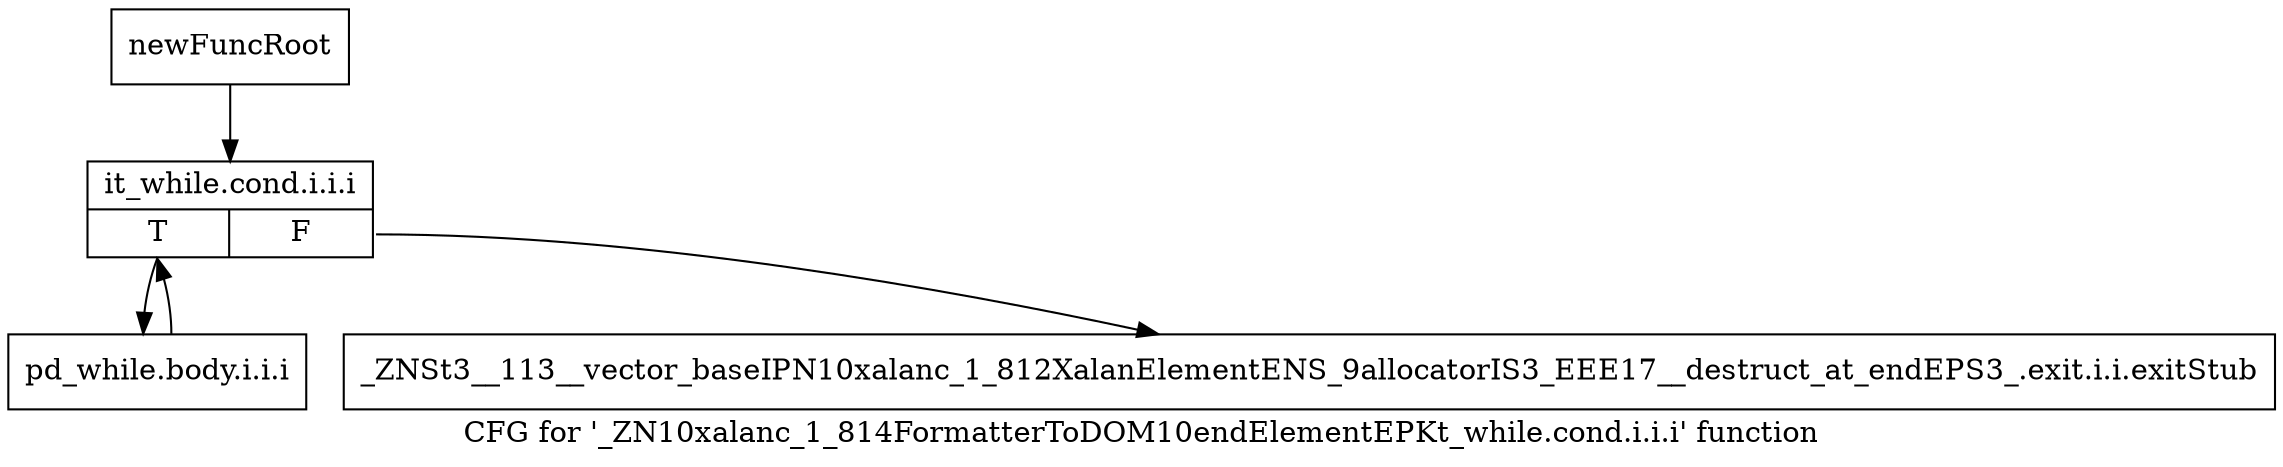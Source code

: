 digraph "CFG for '_ZN10xalanc_1_814FormatterToDOM10endElementEPKt_while.cond.i.i.i' function" {
	label="CFG for '_ZN10xalanc_1_814FormatterToDOM10endElementEPKt_while.cond.i.i.i' function";

	Node0x9d98960 [shape=record,label="{newFuncRoot}"];
	Node0x9d98960 -> Node0x9d98a00;
	Node0x9d989b0 [shape=record,label="{_ZNSt3__113__vector_baseIPN10xalanc_1_812XalanElementENS_9allocatorIS3_EEE17__destruct_at_endEPS3_.exit.i.i.exitStub}"];
	Node0x9d98a00 [shape=record,label="{it_while.cond.i.i.i|{<s0>T|<s1>F}}"];
	Node0x9d98a00:s0 -> Node0x9d98a50;
	Node0x9d98a00:s1 -> Node0x9d989b0;
	Node0x9d98a50 [shape=record,label="{pd_while.body.i.i.i}"];
	Node0x9d98a50 -> Node0x9d98a00;
}
